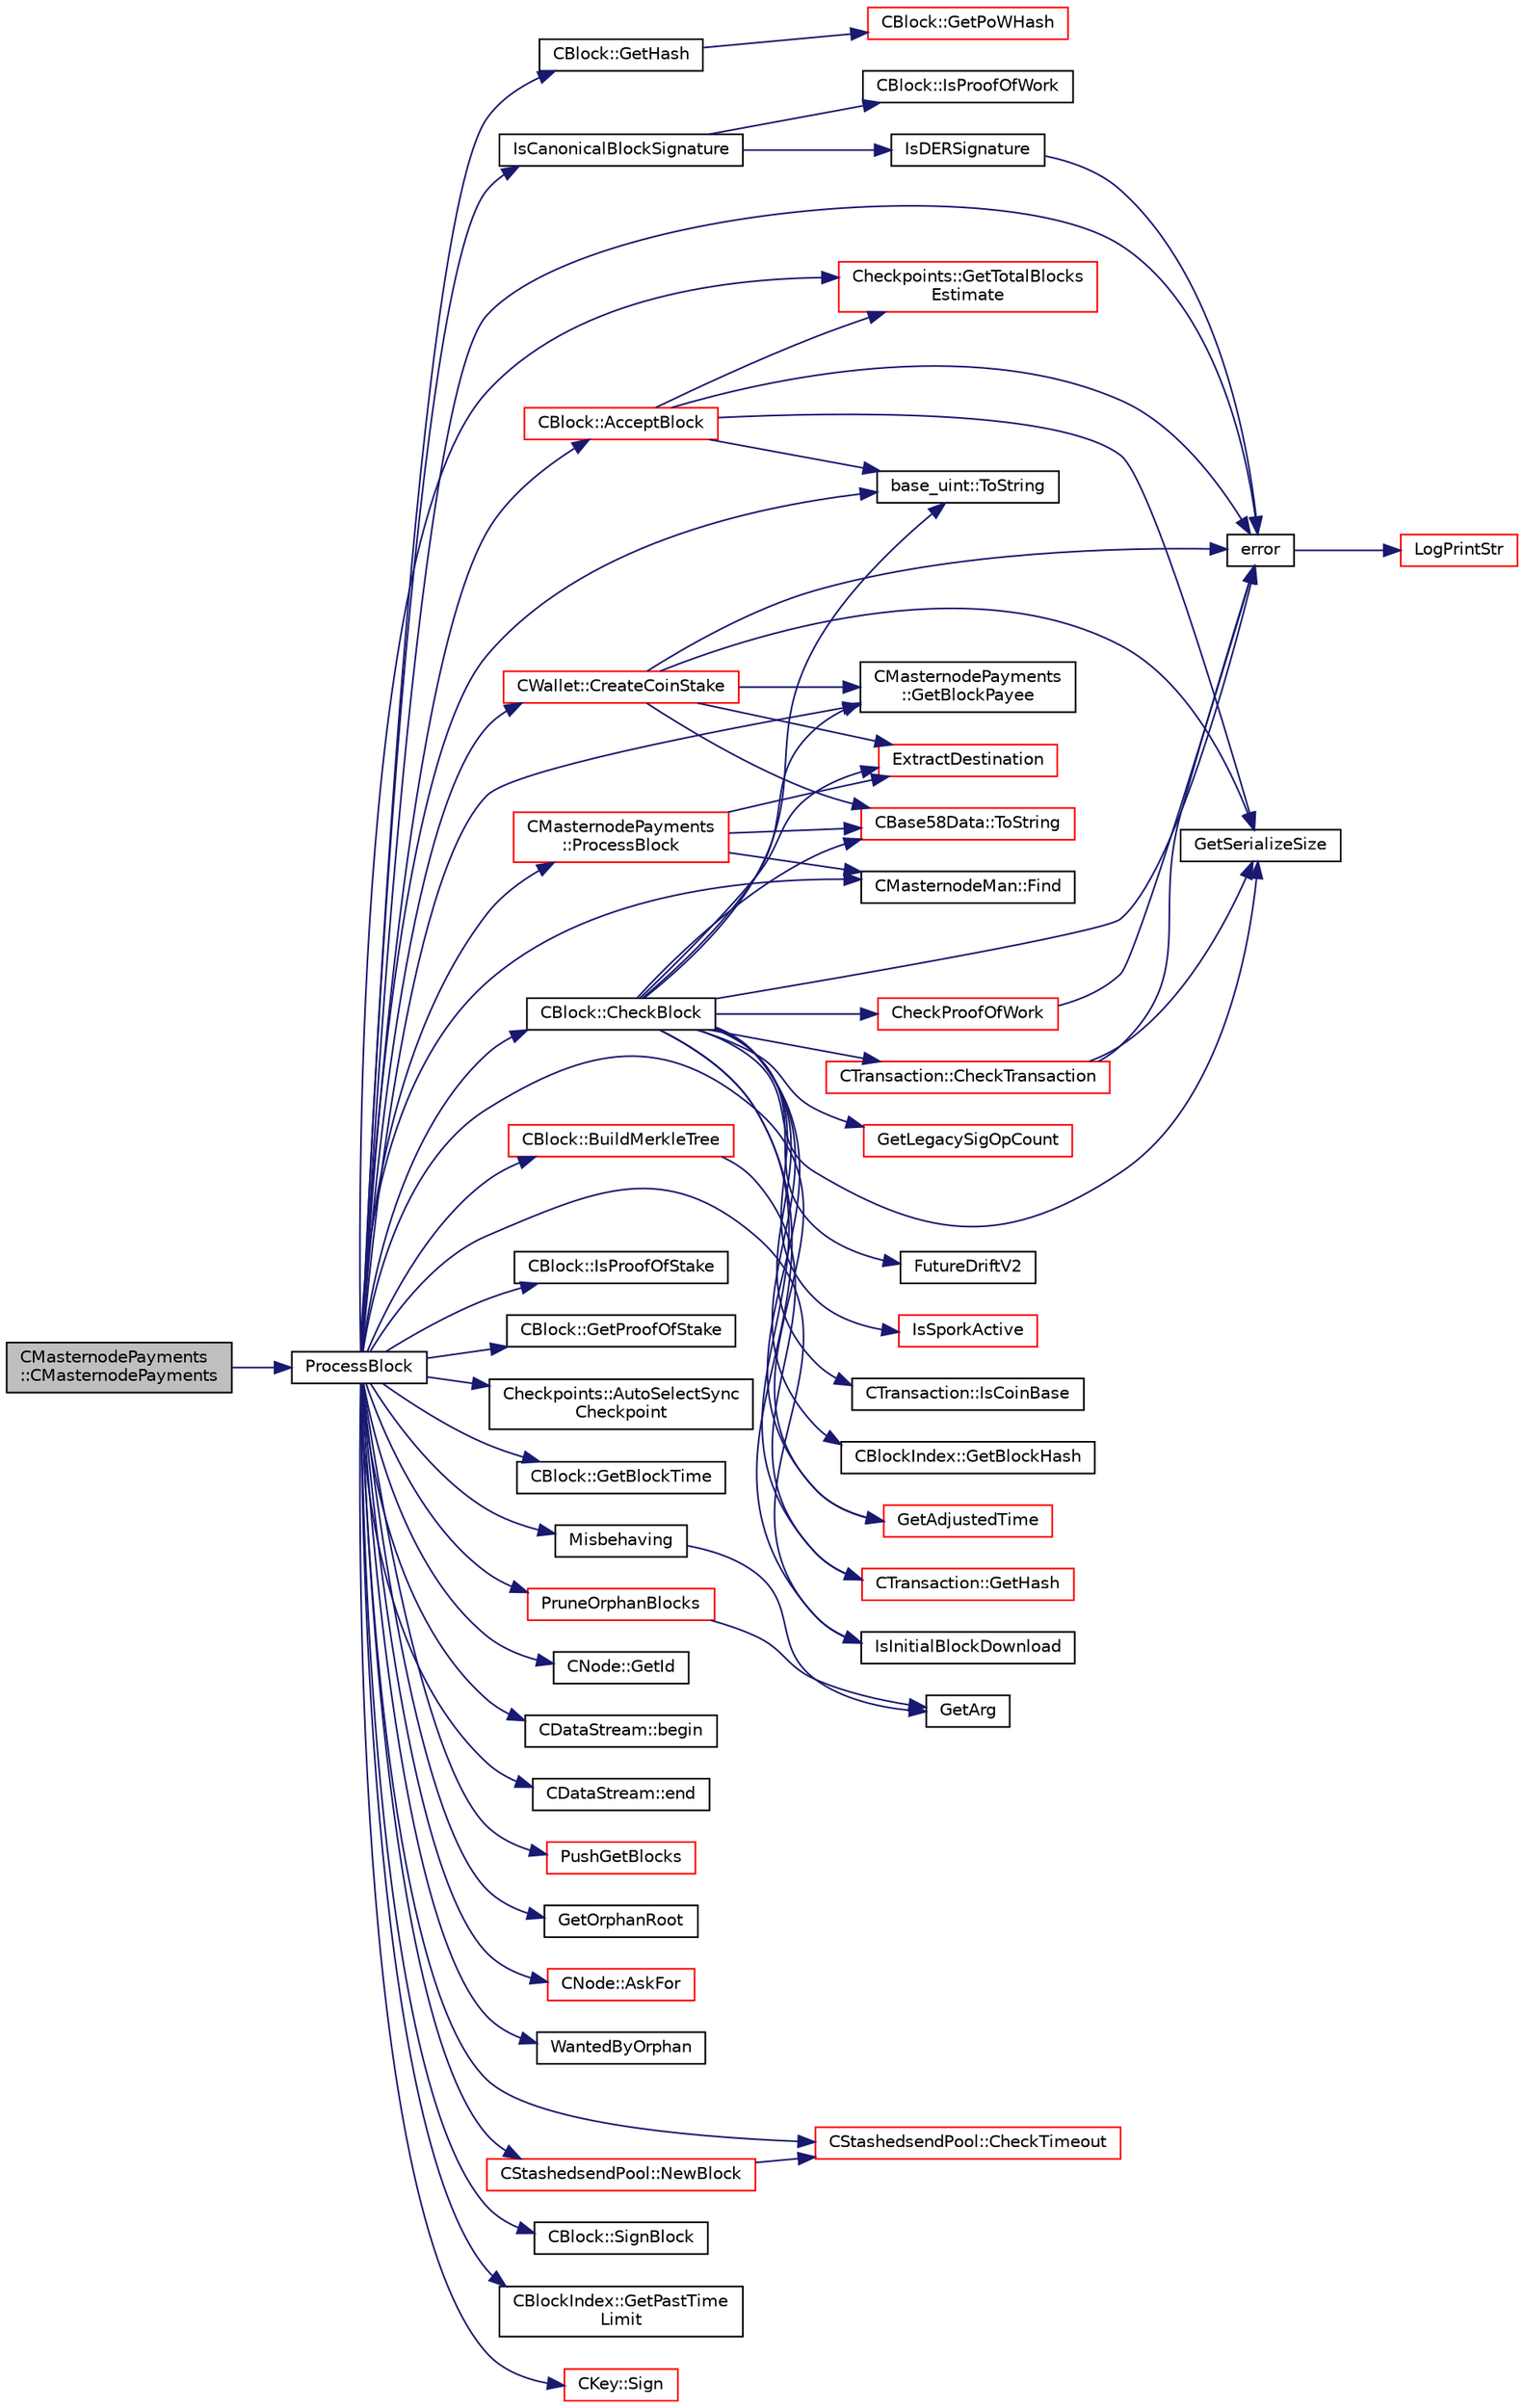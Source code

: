 digraph "CMasternodePayments::CMasternodePayments"
{
  edge [fontname="Helvetica",fontsize="10",labelfontname="Helvetica",labelfontsize="10"];
  node [fontname="Helvetica",fontsize="10",shape=record];
  rankdir="LR";
  Node0 [label="CMasternodePayments\l::CMasternodePayments",height=0.2,width=0.4,color="black", fillcolor="grey75", style="filled", fontcolor="black"];
  Node0 -> Node1 [color="midnightblue",fontsize="10",style="solid",fontname="Helvetica"];
  Node1 [label="ProcessBlock",height=0.2,width=0.4,color="black", fillcolor="white", style="filled",URL="$df/d0a/main_8cpp.html#a7c8a7be3439bb5e1e40548a332a3cf29"];
  Node1 -> Node2 [color="midnightblue",fontsize="10",style="solid",fontname="Helvetica"];
  Node2 [label="CBlock::GetHash",height=0.2,width=0.4,color="black", fillcolor="white", style="filled",URL="$d3/d51/class_c_block.html#a681acf1fa72ec2ed6c83ea5afc14e0f3"];
  Node2 -> Node3 [color="midnightblue",fontsize="10",style="solid",fontname="Helvetica"];
  Node3 [label="CBlock::GetPoWHash",height=0.2,width=0.4,color="red", fillcolor="white", style="filled",URL="$d3/d51/class_c_block.html#af203beb528a62ec30b0453cf5d860044"];
  Node1 -> Node5 [color="midnightblue",fontsize="10",style="solid",fontname="Helvetica"];
  Node5 [label="error",height=0.2,width=0.4,color="black", fillcolor="white", style="filled",URL="$d8/d3c/util_8h.html#af8985880cf4ef26df0a5aa2ffcb76662"];
  Node5 -> Node6 [color="midnightblue",fontsize="10",style="solid",fontname="Helvetica"];
  Node6 [label="LogPrintStr",height=0.2,width=0.4,color="red", fillcolor="white", style="filled",URL="$d8/d3c/util_8h.html#afd4c3002b2797c0560adddb6af3ca1da"];
  Node1 -> Node15 [color="midnightblue",fontsize="10",style="solid",fontname="Helvetica"];
  Node15 [label="base_uint::ToString",height=0.2,width=0.4,color="black", fillcolor="white", style="filled",URL="$da/df7/classbase__uint.html#acccba4d9d51a0c36261718ca0cbb293b"];
  Node1 -> Node16 [color="midnightblue",fontsize="10",style="solid",fontname="Helvetica"];
  Node16 [label="CBlock::IsProofOfStake",height=0.2,width=0.4,color="black", fillcolor="white", style="filled",URL="$d3/d51/class_c_block.html#ab70bdac61ff8eca54fd29c835cb4f025"];
  Node1 -> Node17 [color="midnightblue",fontsize="10",style="solid",fontname="Helvetica"];
  Node17 [label="CBlock::GetProofOfStake",height=0.2,width=0.4,color="black", fillcolor="white", style="filled",URL="$d3/d51/class_c_block.html#ab3e641daba5dd1a50fafc450ea8b2230"];
  Node1 -> Node18 [color="midnightblue",fontsize="10",style="solid",fontname="Helvetica"];
  Node18 [label="Checkpoints::AutoSelectSync\lCheckpoint",height=0.2,width=0.4,color="black", fillcolor="white", style="filled",URL="$d5/d46/namespace_checkpoints.html#aa1915d9b1ed1c988b8477c3cc7ed1416"];
  Node1 -> Node19 [color="midnightblue",fontsize="10",style="solid",fontname="Helvetica"];
  Node19 [label="CBlock::GetBlockTime",height=0.2,width=0.4,color="black", fillcolor="white", style="filled",URL="$d3/d51/class_c_block.html#a4fa8201373b08e0ee4b4c678b8f2c4aa"];
  Node1 -> Node20 [color="midnightblue",fontsize="10",style="solid",fontname="Helvetica"];
  Node20 [label="Misbehaving",height=0.2,width=0.4,color="black", fillcolor="white", style="filled",URL="$df/d0a/main_8cpp.html#a387fdffa0ff52dde6b7d1c2991a9bdac",tooltip="Increase a node&#39;s misbehavior score. "];
  Node20 -> Node21 [color="midnightblue",fontsize="10",style="solid",fontname="Helvetica"];
  Node21 [label="GetArg",height=0.2,width=0.4,color="black", fillcolor="white", style="filled",URL="$df/d2d/util_8cpp.html#a24f685720bf40370e5bd2a192ad50cd8",tooltip="Return string argument or default value. "];
  Node1 -> Node22 [color="midnightblue",fontsize="10",style="solid",fontname="Helvetica"];
  Node22 [label="CNode::GetId",height=0.2,width=0.4,color="black", fillcolor="white", style="filled",URL="$d1/d64/class_c_node.html#a157903f7830c0dfbf6a93852066f0b8f"];
  Node1 -> Node23 [color="midnightblue",fontsize="10",style="solid",fontname="Helvetica"];
  Node23 [label="IsCanonicalBlockSignature",height=0.2,width=0.4,color="black", fillcolor="white", style="filled",URL="$df/d0a/main_8cpp.html#aec566a813e042b1991c208989c7f846d"];
  Node23 -> Node24 [color="midnightblue",fontsize="10",style="solid",fontname="Helvetica"];
  Node24 [label="CBlock::IsProofOfWork",height=0.2,width=0.4,color="black", fillcolor="white", style="filled",URL="$d3/d51/class_c_block.html#ad3936367b1b6d5289bb60b42967156ea"];
  Node23 -> Node25 [color="midnightblue",fontsize="10",style="solid",fontname="Helvetica"];
  Node25 [label="IsDERSignature",height=0.2,width=0.4,color="black", fillcolor="white", style="filled",URL="$dd/d0f/script_8cpp.html#a085cff21cf73b4aa50c6fc5a0082ad85"];
  Node25 -> Node5 [color="midnightblue",fontsize="10",style="solid",fontname="Helvetica"];
  Node1 -> Node26 [color="midnightblue",fontsize="10",style="solid",fontname="Helvetica"];
  Node26 [label="CBlock::CheckBlock",height=0.2,width=0.4,color="black", fillcolor="white", style="filled",URL="$d3/d51/class_c_block.html#a423d19b5a2bf03e26cd412976df3ab20"];
  Node26 -> Node27 [color="midnightblue",fontsize="10",style="solid",fontname="Helvetica"];
  Node27 [label="GetSerializeSize",height=0.2,width=0.4,color="black", fillcolor="white", style="filled",URL="$df/d9d/serialize_8h.html#a48239e478ae730373d1984fe304ca025"];
  Node26 -> Node5 [color="midnightblue",fontsize="10",style="solid",fontname="Helvetica"];
  Node26 -> Node28 [color="midnightblue",fontsize="10",style="solid",fontname="Helvetica"];
  Node28 [label="CheckProofOfWork",height=0.2,width=0.4,color="red", fillcolor="white", style="filled",URL="$d1/d08/proofs_8cpp.html#a20a76dbc6ac5b8a6e0aaef85522b1069",tooltip="Check whether a block hash satisfies the proof-of-work requirement specified by nBits. "];
  Node28 -> Node5 [color="midnightblue",fontsize="10",style="solid",fontname="Helvetica"];
  Node26 -> Node30 [color="midnightblue",fontsize="10",style="solid",fontname="Helvetica"];
  Node30 [label="FutureDriftV2",height=0.2,width=0.4,color="black", fillcolor="white", style="filled",URL="$d4/dbf/main_8h.html#a8ee438ddf693ec1d68339a306a0b4d30"];
  Node26 -> Node31 [color="midnightblue",fontsize="10",style="solid",fontname="Helvetica"];
  Node31 [label="GetAdjustedTime",height=0.2,width=0.4,color="red", fillcolor="white", style="filled",URL="$df/d2d/util_8cpp.html#a09f81b9c7650f898cf3cf305b87547e6"];
  Node26 -> Node33 [color="midnightblue",fontsize="10",style="solid",fontname="Helvetica"];
  Node33 [label="IsSporkActive",height=0.2,width=0.4,color="red", fillcolor="white", style="filled",URL="$df/d0d/spork_8cpp.html#a3305663176e21e81c80dc951a7f8ea5e"];
  Node26 -> Node34 [color="midnightblue",fontsize="10",style="solid",fontname="Helvetica"];
  Node34 [label="CTransaction::IsCoinBase",height=0.2,width=0.4,color="black", fillcolor="white", style="filled",URL="$df/d43/class_c_transaction.html#a96256e8ac1bf79ad9c057e48c41132dd"];
  Node26 -> Node35 [color="midnightblue",fontsize="10",style="solid",fontname="Helvetica"];
  Node35 [label="CTransaction::GetHash",height=0.2,width=0.4,color="red", fillcolor="white", style="filled",URL="$df/d43/class_c_transaction.html#a0b46d80e82ca324e82c2ce3fc1492bfa"];
  Node26 -> Node15 [color="midnightblue",fontsize="10",style="solid",fontname="Helvetica"];
  Node26 -> Node38 [color="midnightblue",fontsize="10",style="solid",fontname="Helvetica"];
  Node38 [label="IsInitialBlockDownload",height=0.2,width=0.4,color="black", fillcolor="white", style="filled",URL="$df/d0a/main_8cpp.html#a5edcd96316574fd4a7f3ae0922a5cfd6",tooltip="Check whether we are doing an initial block download (synchronizing from disk or network) ..."];
  Node26 -> Node39 [color="midnightblue",fontsize="10",style="solid",fontname="Helvetica"];
  Node39 [label="CBlockIndex::GetBlockHash",height=0.2,width=0.4,color="black", fillcolor="white", style="filled",URL="$d3/dbd/class_c_block_index.html#a98490a2788c65cdd6ae9002b004dd74c"];
  Node26 -> Node40 [color="midnightblue",fontsize="10",style="solid",fontname="Helvetica"];
  Node40 [label="CMasternodePayments\l::GetBlockPayee",height=0.2,width=0.4,color="black", fillcolor="white", style="filled",URL="$dc/d9a/class_c_masternode_payments.html#a6d316a2dcf870a56db182f63f1fe48a8"];
  Node26 -> Node41 [color="midnightblue",fontsize="10",style="solid",fontname="Helvetica"];
  Node41 [label="ExtractDestination",height=0.2,width=0.4,color="red", fillcolor="white", style="filled",URL="$dd/d0f/script_8cpp.html#a951f7e601746ae076afdf3169ecca2fc"];
  Node26 -> Node51 [color="midnightblue",fontsize="10",style="solid",fontname="Helvetica"];
  Node51 [label="CBase58Data::ToString",height=0.2,width=0.4,color="red", fillcolor="white", style="filled",URL="$d2/d08/class_c_base58_data.html#a7dc91af403ca02694b3247b15604e220"];
  Node26 -> Node54 [color="midnightblue",fontsize="10",style="solid",fontname="Helvetica"];
  Node54 [label="CTransaction::CheckTransaction",height=0.2,width=0.4,color="red", fillcolor="white", style="filled",URL="$df/d43/class_c_transaction.html#a2104329681e2749baeeaaf47c0af482d"];
  Node54 -> Node5 [color="midnightblue",fontsize="10",style="solid",fontname="Helvetica"];
  Node54 -> Node27 [color="midnightblue",fontsize="10",style="solid",fontname="Helvetica"];
  Node26 -> Node58 [color="midnightblue",fontsize="10",style="solid",fontname="Helvetica"];
  Node58 [label="GetLegacySigOpCount",height=0.2,width=0.4,color="red", fillcolor="white", style="filled",URL="$df/d0a/main_8cpp.html#ad2eaf4f8542c12ea9ee1183609cc6d1a",tooltip="Count ECDSA signature operations the old-fashioned (pre-0.6) way. "];
  Node1 -> Node60 [color="midnightblue",fontsize="10",style="solid",fontname="Helvetica"];
  Node60 [label="PruneOrphanBlocks",height=0.2,width=0.4,color="red", fillcolor="white", style="filled",URL="$df/d0a/main_8cpp.html#abcfc328daa14f00e1899caf0dab36ba7"];
  Node60 -> Node21 [color="midnightblue",fontsize="10",style="solid",fontname="Helvetica"];
  Node1 -> Node66 [color="midnightblue",fontsize="10",style="solid",fontname="Helvetica"];
  Node66 [label="CDataStream::begin",height=0.2,width=0.4,color="black", fillcolor="white", style="filled",URL="$d5/d41/class_c_data_stream.html#a2355d11752d8622badfbc03e9ed192fd"];
  Node1 -> Node67 [color="midnightblue",fontsize="10",style="solid",fontname="Helvetica"];
  Node67 [label="CDataStream::end",height=0.2,width=0.4,color="black", fillcolor="white", style="filled",URL="$d5/d41/class_c_data_stream.html#a66409dbd4403682fe674e2e71173cab4"];
  Node1 -> Node68 [color="midnightblue",fontsize="10",style="solid",fontname="Helvetica"];
  Node68 [label="PushGetBlocks",height=0.2,width=0.4,color="red", fillcolor="white", style="filled",URL="$df/d0a/main_8cpp.html#a28098619373dbab927d25bca3cea8a4a"];
  Node1 -> Node70 [color="midnightblue",fontsize="10",style="solid",fontname="Helvetica"];
  Node70 [label="GetOrphanRoot",height=0.2,width=0.4,color="black", fillcolor="white", style="filled",URL="$df/d0a/main_8cpp.html#a22512fc092ced0775ecfc7b2d378ea7f"];
  Node1 -> Node38 [color="midnightblue",fontsize="10",style="solid",fontname="Helvetica"];
  Node1 -> Node71 [color="midnightblue",fontsize="10",style="solid",fontname="Helvetica"];
  Node71 [label="CNode::AskFor",height=0.2,width=0.4,color="red", fillcolor="white", style="filled",URL="$d1/d64/class_c_node.html#a35bd20800b9be4b5213826502b34996e"];
  Node1 -> Node79 [color="midnightblue",fontsize="10",style="solid",fontname="Helvetica"];
  Node79 [label="WantedByOrphan",height=0.2,width=0.4,color="black", fillcolor="white", style="filled",URL="$df/d0a/main_8cpp.html#abdef12ddcc1e6b127c59fab552a9b81b"];
  Node1 -> Node80 [color="midnightblue",fontsize="10",style="solid",fontname="Helvetica"];
  Node80 [label="CBlock::AcceptBlock",height=0.2,width=0.4,color="red", fillcolor="white", style="filled",URL="$d3/d51/class_c_block.html#a3f990a713116bd15c1f221c88b012ccf"];
  Node80 -> Node5 [color="midnightblue",fontsize="10",style="solid",fontname="Helvetica"];
  Node80 -> Node15 [color="midnightblue",fontsize="10",style="solid",fontname="Helvetica"];
  Node80 -> Node27 [color="midnightblue",fontsize="10",style="solid",fontname="Helvetica"];
  Node80 -> Node184 [color="midnightblue",fontsize="10",style="solid",fontname="Helvetica"];
  Node184 [label="Checkpoints::GetTotalBlocks\lEstimate",height=0.2,width=0.4,color="red", fillcolor="white", style="filled",URL="$d5/d46/namespace_checkpoints.html#ac4dc0a0ba00009be52fee3eef694c2c0"];
  Node1 -> Node187 [color="midnightblue",fontsize="10",style="solid",fontname="Helvetica"];
  Node187 [label="CBlock::BuildMerkleTree",height=0.2,width=0.4,color="red", fillcolor="white", style="filled",URL="$d3/d51/class_c_block.html#ad943ecec57cdf564937eee7becaecb88"];
  Node187 -> Node35 [color="midnightblue",fontsize="10",style="solid",fontname="Helvetica"];
  Node1 -> Node184 [color="midnightblue",fontsize="10",style="solid",fontname="Helvetica"];
  Node1 -> Node40 [color="midnightblue",fontsize="10",style="solid",fontname="Helvetica"];
  Node1 -> Node188 [color="midnightblue",fontsize="10",style="solid",fontname="Helvetica"];
  Node188 [label="CMasternodeMan::Find",height=0.2,width=0.4,color="black", fillcolor="white", style="filled",URL="$dc/d6b/class_c_masternode_man.html#aade63e2fbea916e7051819015ef31dc5"];
  Node1 -> Node31 [color="midnightblue",fontsize="10",style="solid",fontname="Helvetica"];
  Node1 -> Node189 [color="midnightblue",fontsize="10",style="solid",fontname="Helvetica"];
  Node189 [label="CStashedsendPool::CheckTimeout",height=0.2,width=0.4,color="red", fillcolor="white", style="filled",URL="$dd/d8a/class_c_stashedsend_pool.html#a7dce210797c3c963dc7223b360818b64"];
  Node1 -> Node192 [color="midnightblue",fontsize="10",style="solid",fontname="Helvetica"];
  Node192 [label="CStashedsendPool::NewBlock",height=0.2,width=0.4,color="red", fillcolor="white", style="filled",URL="$dd/d8a/class_c_stashedsend_pool.html#a622242d20da9ef7c6637af06d3c492b7",tooltip="Process a new block. "];
  Node192 -> Node189 [color="midnightblue",fontsize="10",style="solid",fontname="Helvetica"];
  Node1 -> Node193 [color="midnightblue",fontsize="10",style="solid",fontname="Helvetica"];
  Node193 [label="CMasternodePayments\l::ProcessBlock",height=0.2,width=0.4,color="red", fillcolor="white", style="filled",URL="$dc/d9a/class_c_masternode_payments.html#aa23dfbc148f10f601e9771bfcffea441"];
  Node193 -> Node188 [color="midnightblue",fontsize="10",style="solid",fontname="Helvetica"];
  Node193 -> Node41 [color="midnightblue",fontsize="10",style="solid",fontname="Helvetica"];
  Node193 -> Node51 [color="midnightblue",fontsize="10",style="solid",fontname="Helvetica"];
  Node1 -> Node279 [color="midnightblue",fontsize="10",style="solid",fontname="Helvetica"];
  Node279 [label="CBlock::SignBlock",height=0.2,width=0.4,color="black", fillcolor="white", style="filled",URL="$d3/d51/class_c_block.html#a5a6b04461fc7ab5b21f00d6c403e35dd"];
  Node1 -> Node280 [color="midnightblue",fontsize="10",style="solid",fontname="Helvetica"];
  Node280 [label="CWallet::CreateCoinStake",height=0.2,width=0.4,color="red", fillcolor="white", style="filled",URL="$d2/de5/class_c_wallet.html#a644df129468440aa36f49ca3716a3c19"];
  Node280 -> Node5 [color="midnightblue",fontsize="10",style="solid",fontname="Helvetica"];
  Node280 -> Node40 [color="midnightblue",fontsize="10",style="solid",fontname="Helvetica"];
  Node280 -> Node41 [color="midnightblue",fontsize="10",style="solid",fontname="Helvetica"];
  Node280 -> Node51 [color="midnightblue",fontsize="10",style="solid",fontname="Helvetica"];
  Node280 -> Node27 [color="midnightblue",fontsize="10",style="solid",fontname="Helvetica"];
  Node1 -> Node292 [color="midnightblue",fontsize="10",style="solid",fontname="Helvetica"];
  Node292 [label="CBlockIndex::GetPastTime\lLimit",height=0.2,width=0.4,color="black", fillcolor="white", style="filled",URL="$d3/dbd/class_c_block_index.html#a40f52adc1db18cd86dfbfa408402a4ff"];
  Node1 -> Node293 [color="midnightblue",fontsize="10",style="solid",fontname="Helvetica"];
  Node293 [label="CKey::Sign",height=0.2,width=0.4,color="red", fillcolor="white", style="filled",URL="$d2/d63/class_c_key.html#aa9b184a4a71d3e1a40aab360cf68e86c",tooltip="Create a DER-serialized signature. "];
}
